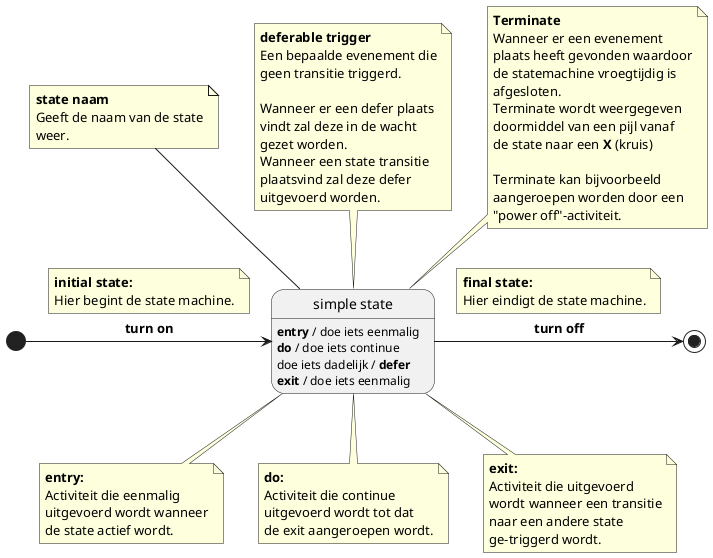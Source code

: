 @startuml
'https://plantuml.com/state-diagram

'state name
'entry
'do
'exit
'operations
'deferable triggers

'scale 350 width

state s1 as "simple state" {
    s1 : **entry** / doe iets eenmalig
    s1 : **do** / doe iets continue
    s1 : doe iets dadelijk / **defer**
    s1 : **exit** / doe iets eenmalig
}

[*] -right-> s1 : **turn on**
note top on link
    **initial state:**
    Hier begint de state machine.
end note

s1 -right-> [*] : **turn off**
note top on link
    **final state:**
    Hier eindigt de state machine.
end note

note as n1
    **entry:**
    Activiteit die eenmalig
    uitgevoerd wordt wanneer
    de state actief wordt.
end note

note as n2
    **do:**
    Activiteit die continue
    uitgevoerd wordt tot dat
    de exit aangeroepen wordt.
end note

note as n3
    **exit:**
    Activiteit die uitgevoerd
    wordt wanneer een transitie
    naar een andere state
    ge-triggerd wordt.
end note

note as n4
    **state naam**
    Geeft de naam van de state
    weer.
end note

note as n5
    **deferable trigger**
    Een bepaalde evenement die
    geen transitie triggerd.

    Wanneer er een defer plaats
    vindt zal deze in de wacht
    gezet worden.
    Wanneer een state transitie
    plaatsvind zal deze defer
    uitgevoerd worden.
end note

note as n6
    **Terminate**
    Wanneer er een evenement
    plaats heeft gevonden waardoor
    de statemachine vroegtijdig is
    afgesloten.
    Terminate wordt weergegeven
    doormiddel van een pijl vanaf
    de state naar een **X** (kruis)

    Terminate kan bijvoorbeeld
    aangeroepen worden door een
    "power off"-activiteit.
end note

'n2 -[hidden]left-> n1
'n2 -[hidden]right-> n3

n1 -up-> s1
n2 -up-> s1
n3 -up-> s1

'n4 -[hidden]left-> n5
'n4 -[hidden]right-> n6

n4 -down-> s1
n5 -down-> s1
n6 -down-> s1

@enduml